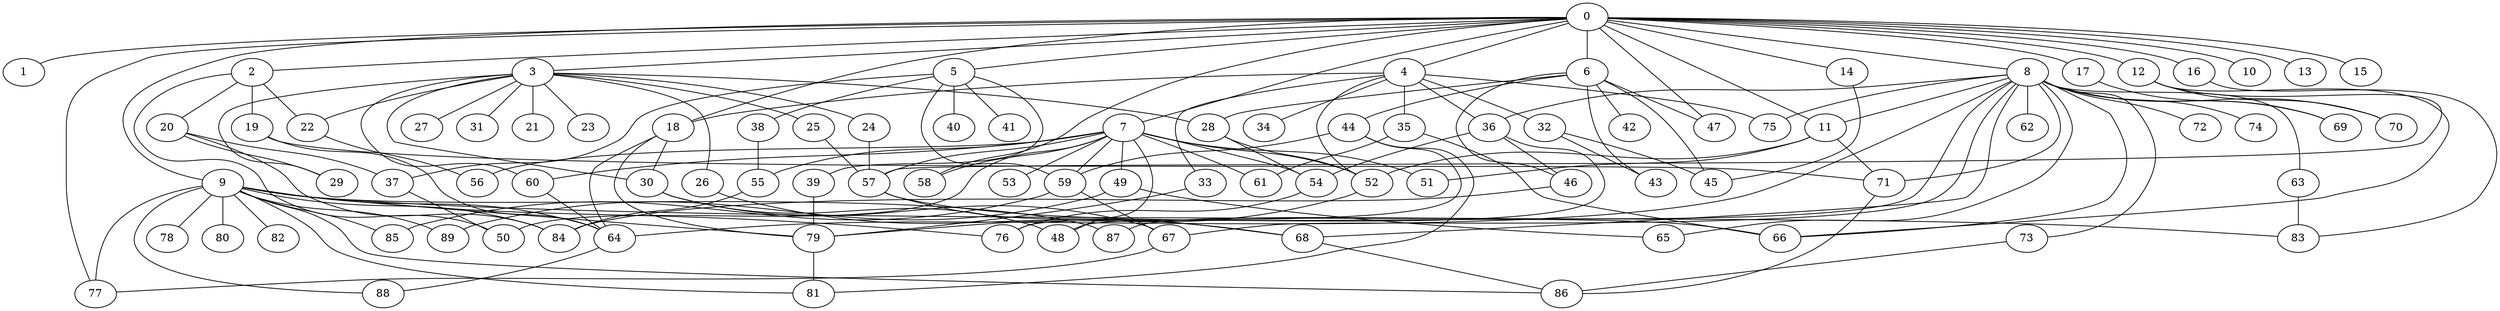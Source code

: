 
graph graphname {
    0 -- 1
0 -- 2
0 -- 3
0 -- 4
0 -- 5
0 -- 6
0 -- 7
0 -- 8
0 -- 9
0 -- 10
0 -- 11
0 -- 12
0 -- 13
0 -- 14
0 -- 15
0 -- 16
0 -- 17
0 -- 18
0 -- 47
0 -- 77
0 -- 58
2 -- 19
2 -- 20
2 -- 22
2 -- 50
3 -- 21
3 -- 22
3 -- 23
3 -- 24
3 -- 25
3 -- 26
3 -- 27
3 -- 28
3 -- 29
3 -- 30
3 -- 31
3 -- 60
4 -- 32
4 -- 34
4 -- 35
4 -- 36
4 -- 33
4 -- 75
4 -- 18
4 -- 52
5 -- 37
5 -- 38
5 -- 39
5 -- 40
5 -- 41
5 -- 59
6 -- 42
6 -- 43
6 -- 44
6 -- 45
6 -- 46
6 -- 47
6 -- 28
7 -- 48
7 -- 49
7 -- 50
7 -- 51
7 -- 52
7 -- 53
7 -- 54
7 -- 55
7 -- 56
7 -- 57
7 -- 58
7 -- 59
7 -- 60
7 -- 61
8 -- 64
8 -- 66
8 -- 67
8 -- 68
8 -- 69
8 -- 70
8 -- 65
8 -- 72
8 -- 73
8 -- 74
8 -- 71
8 -- 75
8 -- 62
8 -- 63
8 -- 36
8 -- 87
8 -- 11
9 -- 76
9 -- 77
9 -- 78
9 -- 79
9 -- 80
9 -- 81
9 -- 82
9 -- 83
9 -- 84
9 -- 85
9 -- 86
9 -- 87
9 -- 88
9 -- 89
9 -- 64
11 -- 71
11 -- 52
11 -- 51
12 -- 57
12 -- 66
12 -- 70
14 -- 45
16 -- 83
17 -- 69
18 -- 30
18 -- 79
18 -- 64
19 -- 64
19 -- 71
20 -- 29
20 -- 84
20 -- 37
22 -- 56
24 -- 57
25 -- 57
26 -- 68
28 -- 52
28 -- 54
30 -- 48
30 -- 67
32 -- 43
32 -- 45
33 -- 79
35 -- 66
35 -- 61
36 -- 46
36 -- 54
36 -- 48
37 -- 50
38 -- 55
39 -- 79
44 -- 76
44 -- 59
44 -- 81
46 -- 84
49 -- 65
49 -- 89
52 -- 79
54 -- 76
55 -- 84
57 -- 66
57 -- 68
59 -- 67
59 -- 85
60 -- 64
63 -- 83
64 -- 88
67 -- 77
68 -- 86
71 -- 86
73 -- 86
79 -- 81

}
